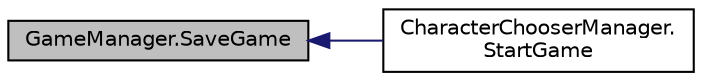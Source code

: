 digraph "GameManager.SaveGame"
{
  edge [fontname="Helvetica",fontsize="10",labelfontname="Helvetica",labelfontsize="10"];
  node [fontname="Helvetica",fontsize="10",shape=record];
  rankdir="LR";
  Node28 [label="GameManager.SaveGame",height=0.2,width=0.4,color="black", fillcolor="grey75", style="filled", fontcolor="black"];
  Node28 -> Node29 [dir="back",color="midnightblue",fontsize="10",style="solid",fontname="Helvetica"];
  Node29 [label="CharacterChooserManager.\lStartGame",height=0.2,width=0.4,color="black", fillcolor="white", style="filled",URL="$class_character_chooser_manager.html#ad1e1273899bb7888e6efbcc5d0d0970b",tooltip="Starts the game with the nickname provide when choose the character. "];
}
